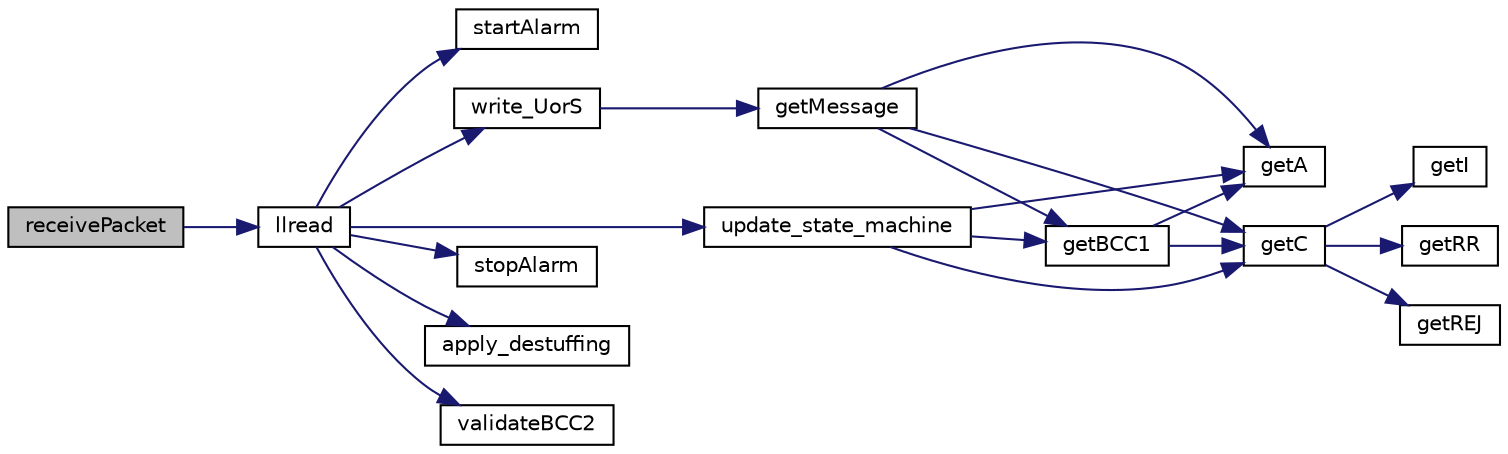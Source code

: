 digraph "receivePacket"
{
  edge [fontname="Helvetica",fontsize="10",labelfontname="Helvetica",labelfontsize="10"];
  node [fontname="Helvetica",fontsize="10",shape=record];
  rankdir="LR";
  Node1 [label="receivePacket",height=0.2,width=0.4,color="black", fillcolor="grey75", style="filled", fontcolor="black"];
  Node1 -> Node2 [color="midnightblue",fontsize="10",style="solid",fontname="Helvetica"];
  Node2 [label="llread",height=0.2,width=0.4,color="black", fillcolor="white", style="filled",URL="$_data_link_protocol_8c.html#a817ab883a4ff26223483ed9d739b8fd8"];
  Node2 -> Node3 [color="midnightblue",fontsize="10",style="solid",fontname="Helvetica"];
  Node3 [label="startAlarm",height=0.2,width=0.4,color="black", fillcolor="white", style="filled",URL="$_data_link_protocol_8c.html#a49297b2b7505288d30cfe8a7e5ed19eb"];
  Node2 -> Node4 [color="midnightblue",fontsize="10",style="solid",fontname="Helvetica"];
  Node4 [label="update_state_machine",height=0.2,width=0.4,color="black", fillcolor="white", style="filled",URL="$_data_link_protocol_8c.html#ae6b9522ed0e0617707ec39205ac3d66b"];
  Node4 -> Node5 [color="midnightblue",fontsize="10",style="solid",fontname="Helvetica"];
  Node5 [label="getA",height=0.2,width=0.4,color="black", fillcolor="white", style="filled",URL="$_data_link_protocol_8c.html#a6a7b7f464b479f94feff8d9a00b18641"];
  Node4 -> Node6 [color="midnightblue",fontsize="10",style="solid",fontname="Helvetica"];
  Node6 [label="getC",height=0.2,width=0.4,color="black", fillcolor="white", style="filled",URL="$_data_link_protocol_8c.html#aaa901ccedf05fba90552bdacbd11d3e9"];
  Node6 -> Node7 [color="midnightblue",fontsize="10",style="solid",fontname="Helvetica"];
  Node7 [label="getI",height=0.2,width=0.4,color="black", fillcolor="white", style="filled",URL="$_data_link_protocol_8c.html#a1e4dbedff6dab62b362ac8ce0c34db2b"];
  Node6 -> Node8 [color="midnightblue",fontsize="10",style="solid",fontname="Helvetica"];
  Node8 [label="getRR",height=0.2,width=0.4,color="black", fillcolor="white", style="filled",URL="$_data_link_protocol_8c.html#a61563a2133275f81530af205df721370"];
  Node6 -> Node9 [color="midnightblue",fontsize="10",style="solid",fontname="Helvetica"];
  Node9 [label="getREJ",height=0.2,width=0.4,color="black", fillcolor="white", style="filled",URL="$_data_link_protocol_8c.html#abaa3708a048ddc5767862379efc6a548"];
  Node4 -> Node10 [color="midnightblue",fontsize="10",style="solid",fontname="Helvetica"];
  Node10 [label="getBCC1",height=0.2,width=0.4,color="black", fillcolor="white", style="filled",URL="$_data_link_protocol_8c.html#afa532baada4350c6ed5b8193170b419d"];
  Node10 -> Node5 [color="midnightblue",fontsize="10",style="solid",fontname="Helvetica"];
  Node10 -> Node6 [color="midnightblue",fontsize="10",style="solid",fontname="Helvetica"];
  Node2 -> Node11 [color="midnightblue",fontsize="10",style="solid",fontname="Helvetica"];
  Node11 [label="stopAlarm",height=0.2,width=0.4,color="black", fillcolor="white", style="filled",URL="$_data_link_protocol_8c.html#a7ae58fc4d576671de97e4eab7d92d8ce"];
  Node2 -> Node12 [color="midnightblue",fontsize="10",style="solid",fontname="Helvetica"];
  Node12 [label="apply_destuffing",height=0.2,width=0.4,color="black", fillcolor="white", style="filled",URL="$_data_link_protocol_8c.html#ae36e00d7a30049b1b576c2ade31f6544"];
  Node2 -> Node13 [color="midnightblue",fontsize="10",style="solid",fontname="Helvetica"];
  Node13 [label="validateBCC2",height=0.2,width=0.4,color="black", fillcolor="white", style="filled",URL="$_data_link_protocol_8c.html#a8cc2689cf337466f422f4c3647b6b558"];
  Node2 -> Node14 [color="midnightblue",fontsize="10",style="solid",fontname="Helvetica"];
  Node14 [label="write_UorS",height=0.2,width=0.4,color="black", fillcolor="white", style="filled",URL="$_data_link_protocol_8c.html#a91dbcb5921f187a9984cc67ea03398fc"];
  Node14 -> Node15 [color="midnightblue",fontsize="10",style="solid",fontname="Helvetica"];
  Node15 [label="getMessage",height=0.2,width=0.4,color="black", fillcolor="white", style="filled",URL="$_data_link_protocol_8c.html#a15fda084e7c867a3bbec56c610d51328"];
  Node15 -> Node5 [color="midnightblue",fontsize="10",style="solid",fontname="Helvetica"];
  Node15 -> Node6 [color="midnightblue",fontsize="10",style="solid",fontname="Helvetica"];
  Node15 -> Node10 [color="midnightblue",fontsize="10",style="solid",fontname="Helvetica"];
}
